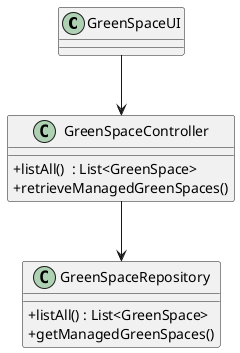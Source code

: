 @startuml
'skinparam monochrome true
skinparam packageStyle rectangle
skinparam shadowing false
skinparam linetype polyline
'skinparam linetype orto

skinparam classAttributeIconSize 0

'left to right direction


class GreenSpaceUI {
}


class GreenSpaceController {
+ listAll()  : List<GreenSpace>
+ retrieveManagedGreenSpaces()
}
class GreenSpaceRepository {
+ listAll() : List<GreenSpace>
+ getManagedGreenSpaces()
}

GreenSpaceUI --> GreenSpaceController
GreenSpaceController --> GreenSpaceRepository

@enduml